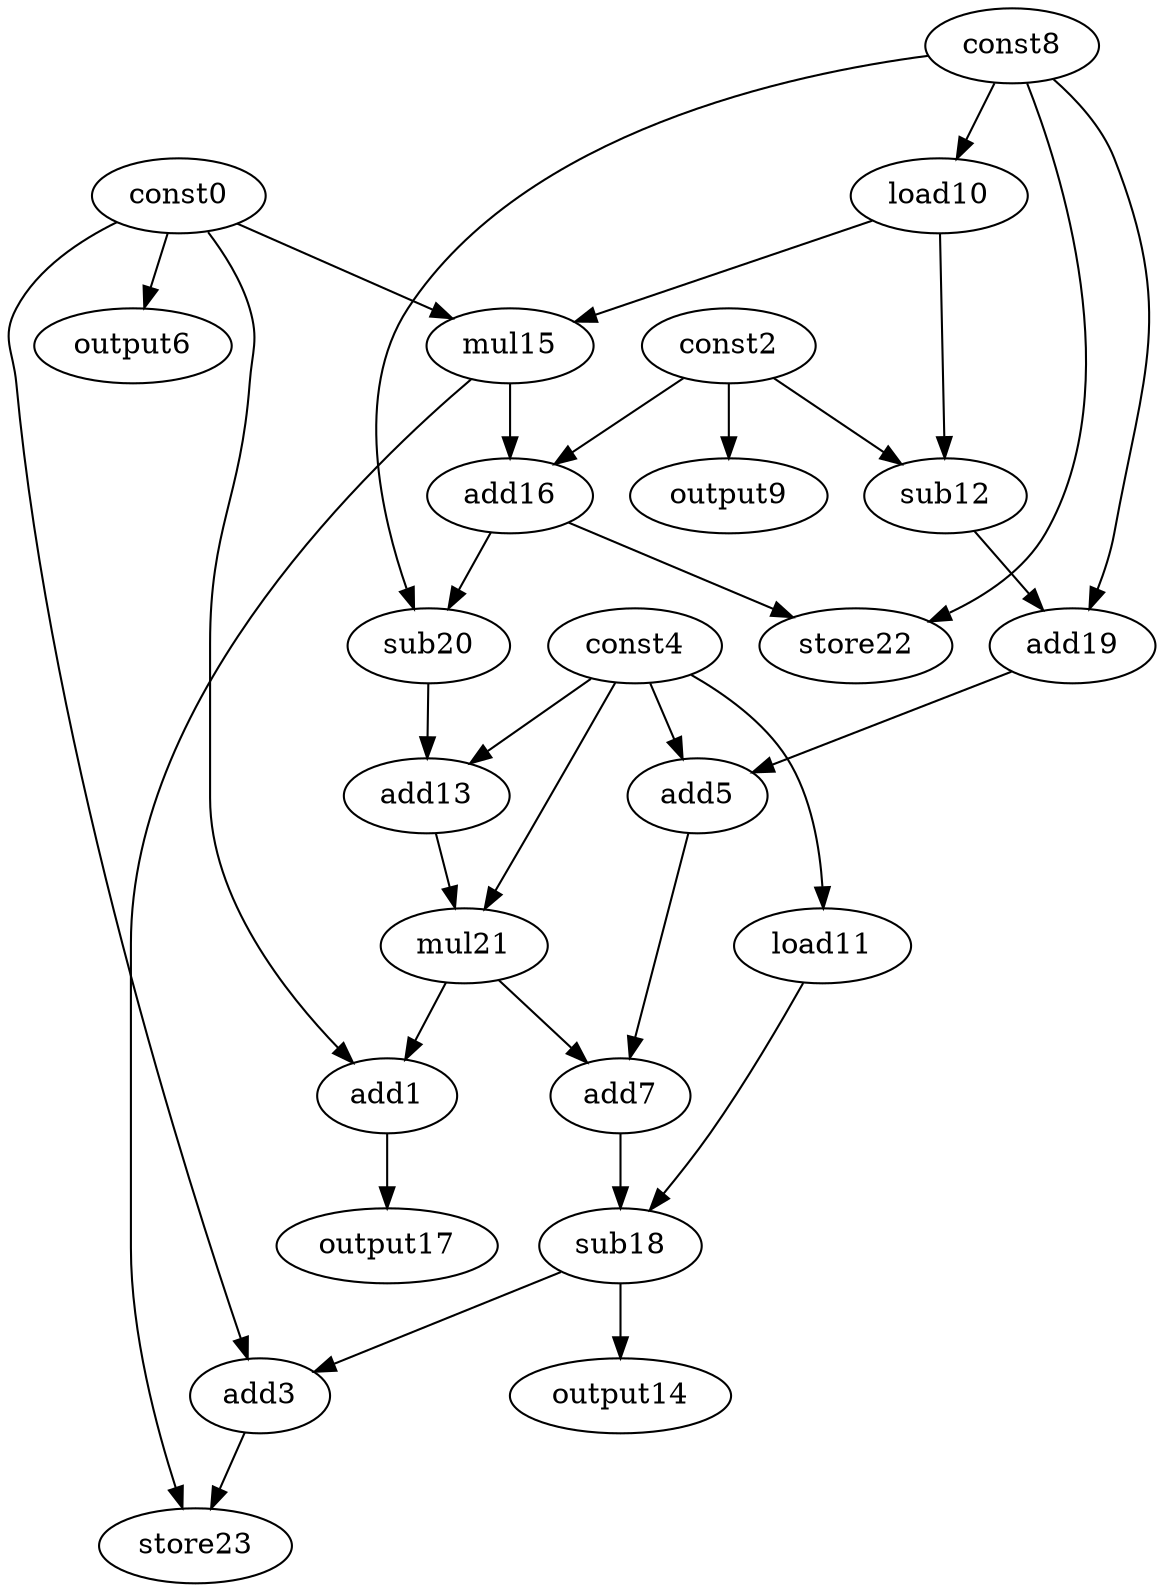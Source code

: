 digraph G { 
const0[opcode=const]; 
add1[opcode=add]; 
const2[opcode=const]; 
add3[opcode=add]; 
const4[opcode=const]; 
add5[opcode=add]; 
output6[opcode=output]; 
add7[opcode=add]; 
const8[opcode=const]; 
output9[opcode=output]; 
load10[opcode=load]; 
load11[opcode=load]; 
sub12[opcode=sub]; 
add13[opcode=add]; 
output14[opcode=output]; 
mul15[opcode=mul]; 
add16[opcode=add]; 
output17[opcode=output]; 
sub18[opcode=sub]; 
add19[opcode=add]; 
sub20[opcode=sub]; 
mul21[opcode=mul]; 
store22[opcode=store]; 
store23[opcode=store]; 
const0->output6[operand=0];
const2->output9[operand=0];
const8->load10[operand=0];
const4->load11[operand=0];
load10->sub12[operand=0];
const2->sub12[operand=1];
const0->mul15[operand=0];
load10->mul15[operand=1];
const2->add16[operand=0];
mul15->add16[operand=1];
const8->add19[operand=0];
sub12->add19[operand=1];
add19->add5[operand=0];
const4->add5[operand=1];
const8->sub20[operand=0];
add16->sub20[operand=1];
add16->store22[operand=0];
const8->store22[operand=1];
sub20->add13[operand=0];
const4->add13[operand=1];
const4->mul21[operand=0];
add13->mul21[operand=1];
const0->add1[operand=0];
mul21->add1[operand=1];
mul21->add7[operand=0];
add5->add7[operand=1];
add1->output17[operand=0];
load11->sub18[operand=0];
add7->sub18[operand=1];
const0->add3[operand=0];
sub18->add3[operand=1];
sub18->output14[operand=0];
add3->store23[operand=0];
mul15->store23[operand=1];
}
